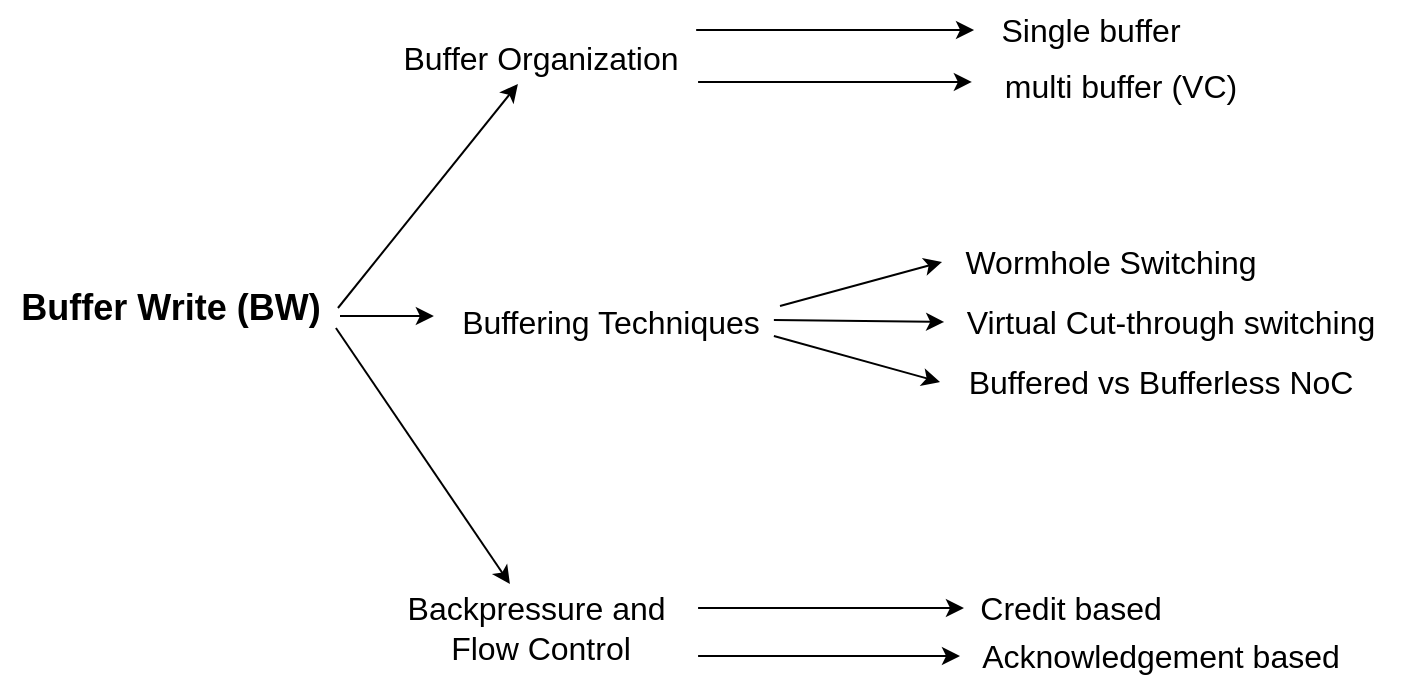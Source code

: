 <mxfile version="26.2.15">
  <diagram name="Page-1" id="bcClqkJIis-EnvAhav-X">
    <mxGraphModel dx="1186" dy="882" grid="1" gridSize="10" guides="1" tooltips="1" connect="1" arrows="1" fold="1" page="1" pageScale="1" pageWidth="850" pageHeight="1100" math="0" shadow="0">
      <root>
        <mxCell id="0" />
        <mxCell id="1" parent="0" />
        <mxCell id="ebd3-bVjO7eMPWP25hP1-1" value="&lt;font style=&quot;font-size: 18px;&quot;&gt;&lt;b&gt;Buffer Write (BW)&lt;/b&gt;&lt;/font&gt;" style="text;html=1;align=center;verticalAlign=middle;resizable=0;points=[];autosize=1;strokeColor=none;fillColor=none;" vertex="1" parent="1">
          <mxGeometry x="30" y="190" width="170" height="40" as="geometry" />
        </mxCell>
        <mxCell id="ebd3-bVjO7eMPWP25hP1-2" value="" style="endArrow=classic;html=1;rounded=0;exitX=0.994;exitY=0.5;exitDx=0;exitDy=0;exitPerimeter=0;entryX=0.431;entryY=0.933;entryDx=0;entryDy=0;entryPerimeter=0;" edge="1" parent="1" source="ebd3-bVjO7eMPWP25hP1-1" target="ebd3-bVjO7eMPWP25hP1-3">
          <mxGeometry width="50" height="50" relative="1" as="geometry">
            <mxPoint x="270" y="100" as="sourcePoint" />
            <mxPoint x="330" y="90" as="targetPoint" />
          </mxGeometry>
        </mxCell>
        <mxCell id="ebd3-bVjO7eMPWP25hP1-3" value="&lt;font style=&quot;font-size: 16px;&quot;&gt;Buffer Organization&lt;/font&gt;" style="text;html=1;align=center;verticalAlign=middle;resizable=0;points=[];autosize=1;strokeColor=none;fillColor=none;rounded=1;arcSize=0;" vertex="1" parent="1">
          <mxGeometry x="220" y="70" width="160" height="30" as="geometry" />
        </mxCell>
        <mxCell id="ebd3-bVjO7eMPWP25hP1-4" value="" style="endArrow=classic;html=1;rounded=0;exitX=0.988;exitY=0.033;exitDx=0;exitDy=0;exitPerimeter=0;entryX=-0.027;entryY=0.5;entryDx=0;entryDy=0;entryPerimeter=0;" edge="1" parent="1" source="ebd3-bVjO7eMPWP25hP1-3" target="ebd3-bVjO7eMPWP25hP1-5">
          <mxGeometry width="50" height="50" relative="1" as="geometry">
            <mxPoint x="480" y="50" as="sourcePoint" />
            <mxPoint x="601" y="50" as="targetPoint" />
          </mxGeometry>
        </mxCell>
        <mxCell id="ebd3-bVjO7eMPWP25hP1-5" value="&lt;font style=&quot;font-size: 16px;&quot;&gt;Single buffer&lt;/font&gt;" style="text;html=1;align=center;verticalAlign=middle;resizable=0;points=[];autosize=1;strokeColor=none;fillColor=none;" vertex="1" parent="1">
          <mxGeometry x="520" y="56" width="110" height="30" as="geometry" />
        </mxCell>
        <mxCell id="ebd3-bVjO7eMPWP25hP1-6" value="" style="endArrow=classic;html=1;rounded=0;exitX=0.994;exitY=0.9;exitDx=0;exitDy=0;exitPerimeter=0;entryX=-0.029;entryY=0.433;entryDx=0;entryDy=0;entryPerimeter=0;" edge="1" parent="1" source="ebd3-bVjO7eMPWP25hP1-3" target="ebd3-bVjO7eMPWP25hP1-7">
          <mxGeometry width="50" height="50" relative="1" as="geometry">
            <mxPoint x="480" y="120" as="sourcePoint" />
            <mxPoint x="601" y="120" as="targetPoint" />
          </mxGeometry>
        </mxCell>
        <mxCell id="ebd3-bVjO7eMPWP25hP1-7" value="&lt;font style=&quot;font-size: 16px;&quot;&gt;multi buffer (VC)&lt;/font&gt;" style="text;html=1;align=center;verticalAlign=middle;resizable=0;points=[];autosize=1;strokeColor=none;fillColor=none;" vertex="1" parent="1">
          <mxGeometry x="520" y="84" width="140" height="30" as="geometry" />
        </mxCell>
        <mxCell id="ebd3-bVjO7eMPWP25hP1-8" value="&lt;font style=&quot;font-size: 16px;&quot;&gt;Buffering Techniques&lt;/font&gt;" style="text;html=1;align=center;verticalAlign=middle;resizable=0;points=[];autosize=1;strokeColor=none;fillColor=none;" vertex="1" parent="1">
          <mxGeometry x="250" y="202" width="170" height="30" as="geometry" />
        </mxCell>
        <mxCell id="ebd3-bVjO7eMPWP25hP1-9" value="" style="endArrow=classic;html=1;rounded=0;exitX=1;exitY=0.6;exitDx=0;exitDy=0;exitPerimeter=0;entryX=-0.018;entryY=0.4;entryDx=0;entryDy=0;entryPerimeter=0;" edge="1" parent="1" source="ebd3-bVjO7eMPWP25hP1-1" target="ebd3-bVjO7eMPWP25hP1-8">
          <mxGeometry width="50" height="50" relative="1" as="geometry">
            <mxPoint x="219" y="100" as="sourcePoint" />
            <mxPoint x="340" y="100" as="targetPoint" />
          </mxGeometry>
        </mxCell>
        <mxCell id="ebd3-bVjO7eMPWP25hP1-10" value="" style="endArrow=classic;html=1;rounded=0;exitX=1;exitY=0.233;exitDx=0;exitDy=0;exitPerimeter=0;entryX=0.006;entryY=0.5;entryDx=0;entryDy=0;entryPerimeter=0;" edge="1" parent="1" source="ebd3-bVjO7eMPWP25hP1-8" target="ebd3-bVjO7eMPWP25hP1-13">
          <mxGeometry width="50" height="50" relative="1" as="geometry">
            <mxPoint x="426" y="184" as="sourcePoint" />
            <mxPoint x="540" y="190" as="targetPoint" />
          </mxGeometry>
        </mxCell>
        <mxCell id="ebd3-bVjO7eMPWP25hP1-11" value="" style="endArrow=classic;html=1;rounded=0;exitX=0.982;exitY=0.467;exitDx=0;exitDy=0;exitPerimeter=0;entryX=0.009;entryY=0.5;entryDx=0;entryDy=0;entryPerimeter=0;" edge="1" parent="1" source="ebd3-bVjO7eMPWP25hP1-8" target="ebd3-bVjO7eMPWP25hP1-14">
          <mxGeometry width="50" height="50" relative="1" as="geometry">
            <mxPoint x="425" y="234.5" as="sourcePoint" />
            <mxPoint x="546" y="234.5" as="targetPoint" />
          </mxGeometry>
        </mxCell>
        <mxCell id="ebd3-bVjO7eMPWP25hP1-12" value="" style="endArrow=classic;html=1;rounded=0;exitX=0.982;exitY=0.733;exitDx=0;exitDy=0;exitPerimeter=0;entryX=0;entryY=0.5;entryDx=0;entryDy=0;entryPerimeter=0;" edge="1" parent="1" source="ebd3-bVjO7eMPWP25hP1-8" target="ebd3-bVjO7eMPWP25hP1-15">
          <mxGeometry width="50" height="50" relative="1" as="geometry">
            <mxPoint x="425" y="270" as="sourcePoint" />
            <mxPoint x="546" y="270" as="targetPoint" />
          </mxGeometry>
        </mxCell>
        <mxCell id="ebd3-bVjO7eMPWP25hP1-13" value="&lt;font style=&quot;font-size: 16px;&quot;&gt;Wormhole Switching&lt;/font&gt;" style="text;html=1;align=center;verticalAlign=middle;resizable=0;points=[];autosize=1;strokeColor=none;fillColor=none;" vertex="1" parent="1">
          <mxGeometry x="500" y="172" width="170" height="30" as="geometry" />
        </mxCell>
        <mxCell id="ebd3-bVjO7eMPWP25hP1-14" value="&lt;font style=&quot;font-size: 16px;&quot;&gt;Virtual Cut-through switching&lt;/font&gt;" style="text;html=1;align=center;verticalAlign=middle;resizable=0;points=[];autosize=1;strokeColor=none;fillColor=none;" vertex="1" parent="1">
          <mxGeometry x="500" y="202" width="230" height="30" as="geometry" />
        </mxCell>
        <mxCell id="ebd3-bVjO7eMPWP25hP1-15" value="&lt;font style=&quot;font-size: 16px;&quot;&gt;Buffered vs Bufferless NoC&lt;/font&gt;" style="text;html=1;align=center;verticalAlign=middle;resizable=0;points=[];autosize=1;strokeColor=none;fillColor=none;" vertex="1" parent="1">
          <mxGeometry x="500" y="232" width="220" height="30" as="geometry" />
        </mxCell>
        <mxCell id="ebd3-bVjO7eMPWP25hP1-16" value="&lt;font style=&quot;font-size: 16px;&quot;&gt;Backpressure and&amp;nbsp;&lt;/font&gt;&lt;div&gt;&lt;font style=&quot;font-size: 16px;&quot;&gt;Flow Control&lt;/font&gt;&lt;/div&gt;" style="text;html=1;align=center;verticalAlign=middle;resizable=0;points=[];autosize=1;strokeColor=none;fillColor=none;" vertex="1" parent="1">
          <mxGeometry x="220" y="345" width="160" height="50" as="geometry" />
        </mxCell>
        <mxCell id="ebd3-bVjO7eMPWP25hP1-17" value="" style="endArrow=classic;html=1;rounded=0;exitX=0.994;exitY=0.3;exitDx=0;exitDy=0;exitPerimeter=0;entryX=0.018;entryY=0.5;entryDx=0;entryDy=0;entryPerimeter=0;" edge="1" parent="1" source="ebd3-bVjO7eMPWP25hP1-16" target="ebd3-bVjO7eMPWP25hP1-18">
          <mxGeometry width="50" height="50" relative="1" as="geometry">
            <mxPoint x="426" y="360" as="sourcePoint" />
            <mxPoint x="547" y="360" as="targetPoint" />
          </mxGeometry>
        </mxCell>
        <mxCell id="ebd3-bVjO7eMPWP25hP1-18" value="&lt;font style=&quot;font-size: 16px;&quot;&gt;Credit based&lt;/font&gt;" style="text;html=1;align=center;verticalAlign=middle;resizable=0;points=[];autosize=1;strokeColor=none;fillColor=none;" vertex="1" parent="1">
          <mxGeometry x="510" y="345" width="110" height="30" as="geometry" />
        </mxCell>
        <mxCell id="ebd3-bVjO7eMPWP25hP1-19" value="" style="endArrow=classic;html=1;rounded=0;exitX=0.994;exitY=0.78;exitDx=0;exitDy=0;exitPerimeter=0;entryX=0;entryY=0.5;entryDx=0;entryDy=0;entryPerimeter=0;" edge="1" parent="1" source="ebd3-bVjO7eMPWP25hP1-16" target="ebd3-bVjO7eMPWP25hP1-20">
          <mxGeometry width="50" height="50" relative="1" as="geometry">
            <mxPoint x="426" y="390" as="sourcePoint" />
            <mxPoint x="540" y="390" as="targetPoint" />
          </mxGeometry>
        </mxCell>
        <mxCell id="ebd3-bVjO7eMPWP25hP1-20" value="&lt;font style=&quot;font-size: 16px;&quot;&gt;Acknowledgement based&lt;/font&gt;" style="text;html=1;align=center;verticalAlign=middle;resizable=0;points=[];autosize=1;strokeColor=none;fillColor=none;" vertex="1" parent="1">
          <mxGeometry x="510" y="369" width="200" height="30" as="geometry" />
        </mxCell>
        <mxCell id="ebd3-bVjO7eMPWP25hP1-21" value="" style="endArrow=classic;html=1;rounded=0;exitX=0.988;exitY=0.75;exitDx=0;exitDy=0;exitPerimeter=0;entryX=0.406;entryY=0.06;entryDx=0;entryDy=0;entryPerimeter=0;" edge="1" parent="1" source="ebd3-bVjO7eMPWP25hP1-1" target="ebd3-bVjO7eMPWP25hP1-16">
          <mxGeometry width="50" height="50" relative="1" as="geometry">
            <mxPoint x="221" y="118" as="sourcePoint" />
            <mxPoint x="270" y="370" as="targetPoint" />
          </mxGeometry>
        </mxCell>
      </root>
    </mxGraphModel>
  </diagram>
</mxfile>
